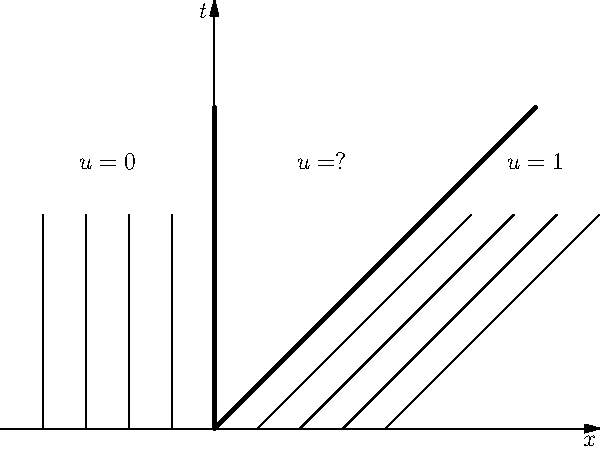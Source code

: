 import graph;
size(300,0);

xaxis("$x$", -1, Arrow);
yaxis("$t$", 0, 2.0, Arrow);

real T = 1;
real dx = 0.2;
int i;
for(i=0; i<5; ++i)
{
   real x1 = i*dx;
   real x2 = x1 + T;
   draw((x1,0)--(x2,T));
   draw((-x1,0)--(-x1,T));
}

pen pt = linewidth(2);
pen ps = linewidth(1.5);

draw((0,0)--(1.5*T,1.5*T), pt);
draw((0,0)--(0,1.5*T), pt);

label("$u=0$", (-0.5,1.25));
label("$u=1$", (+1.5,1.25));
label("$u = ?$", (0.5,1.25));
